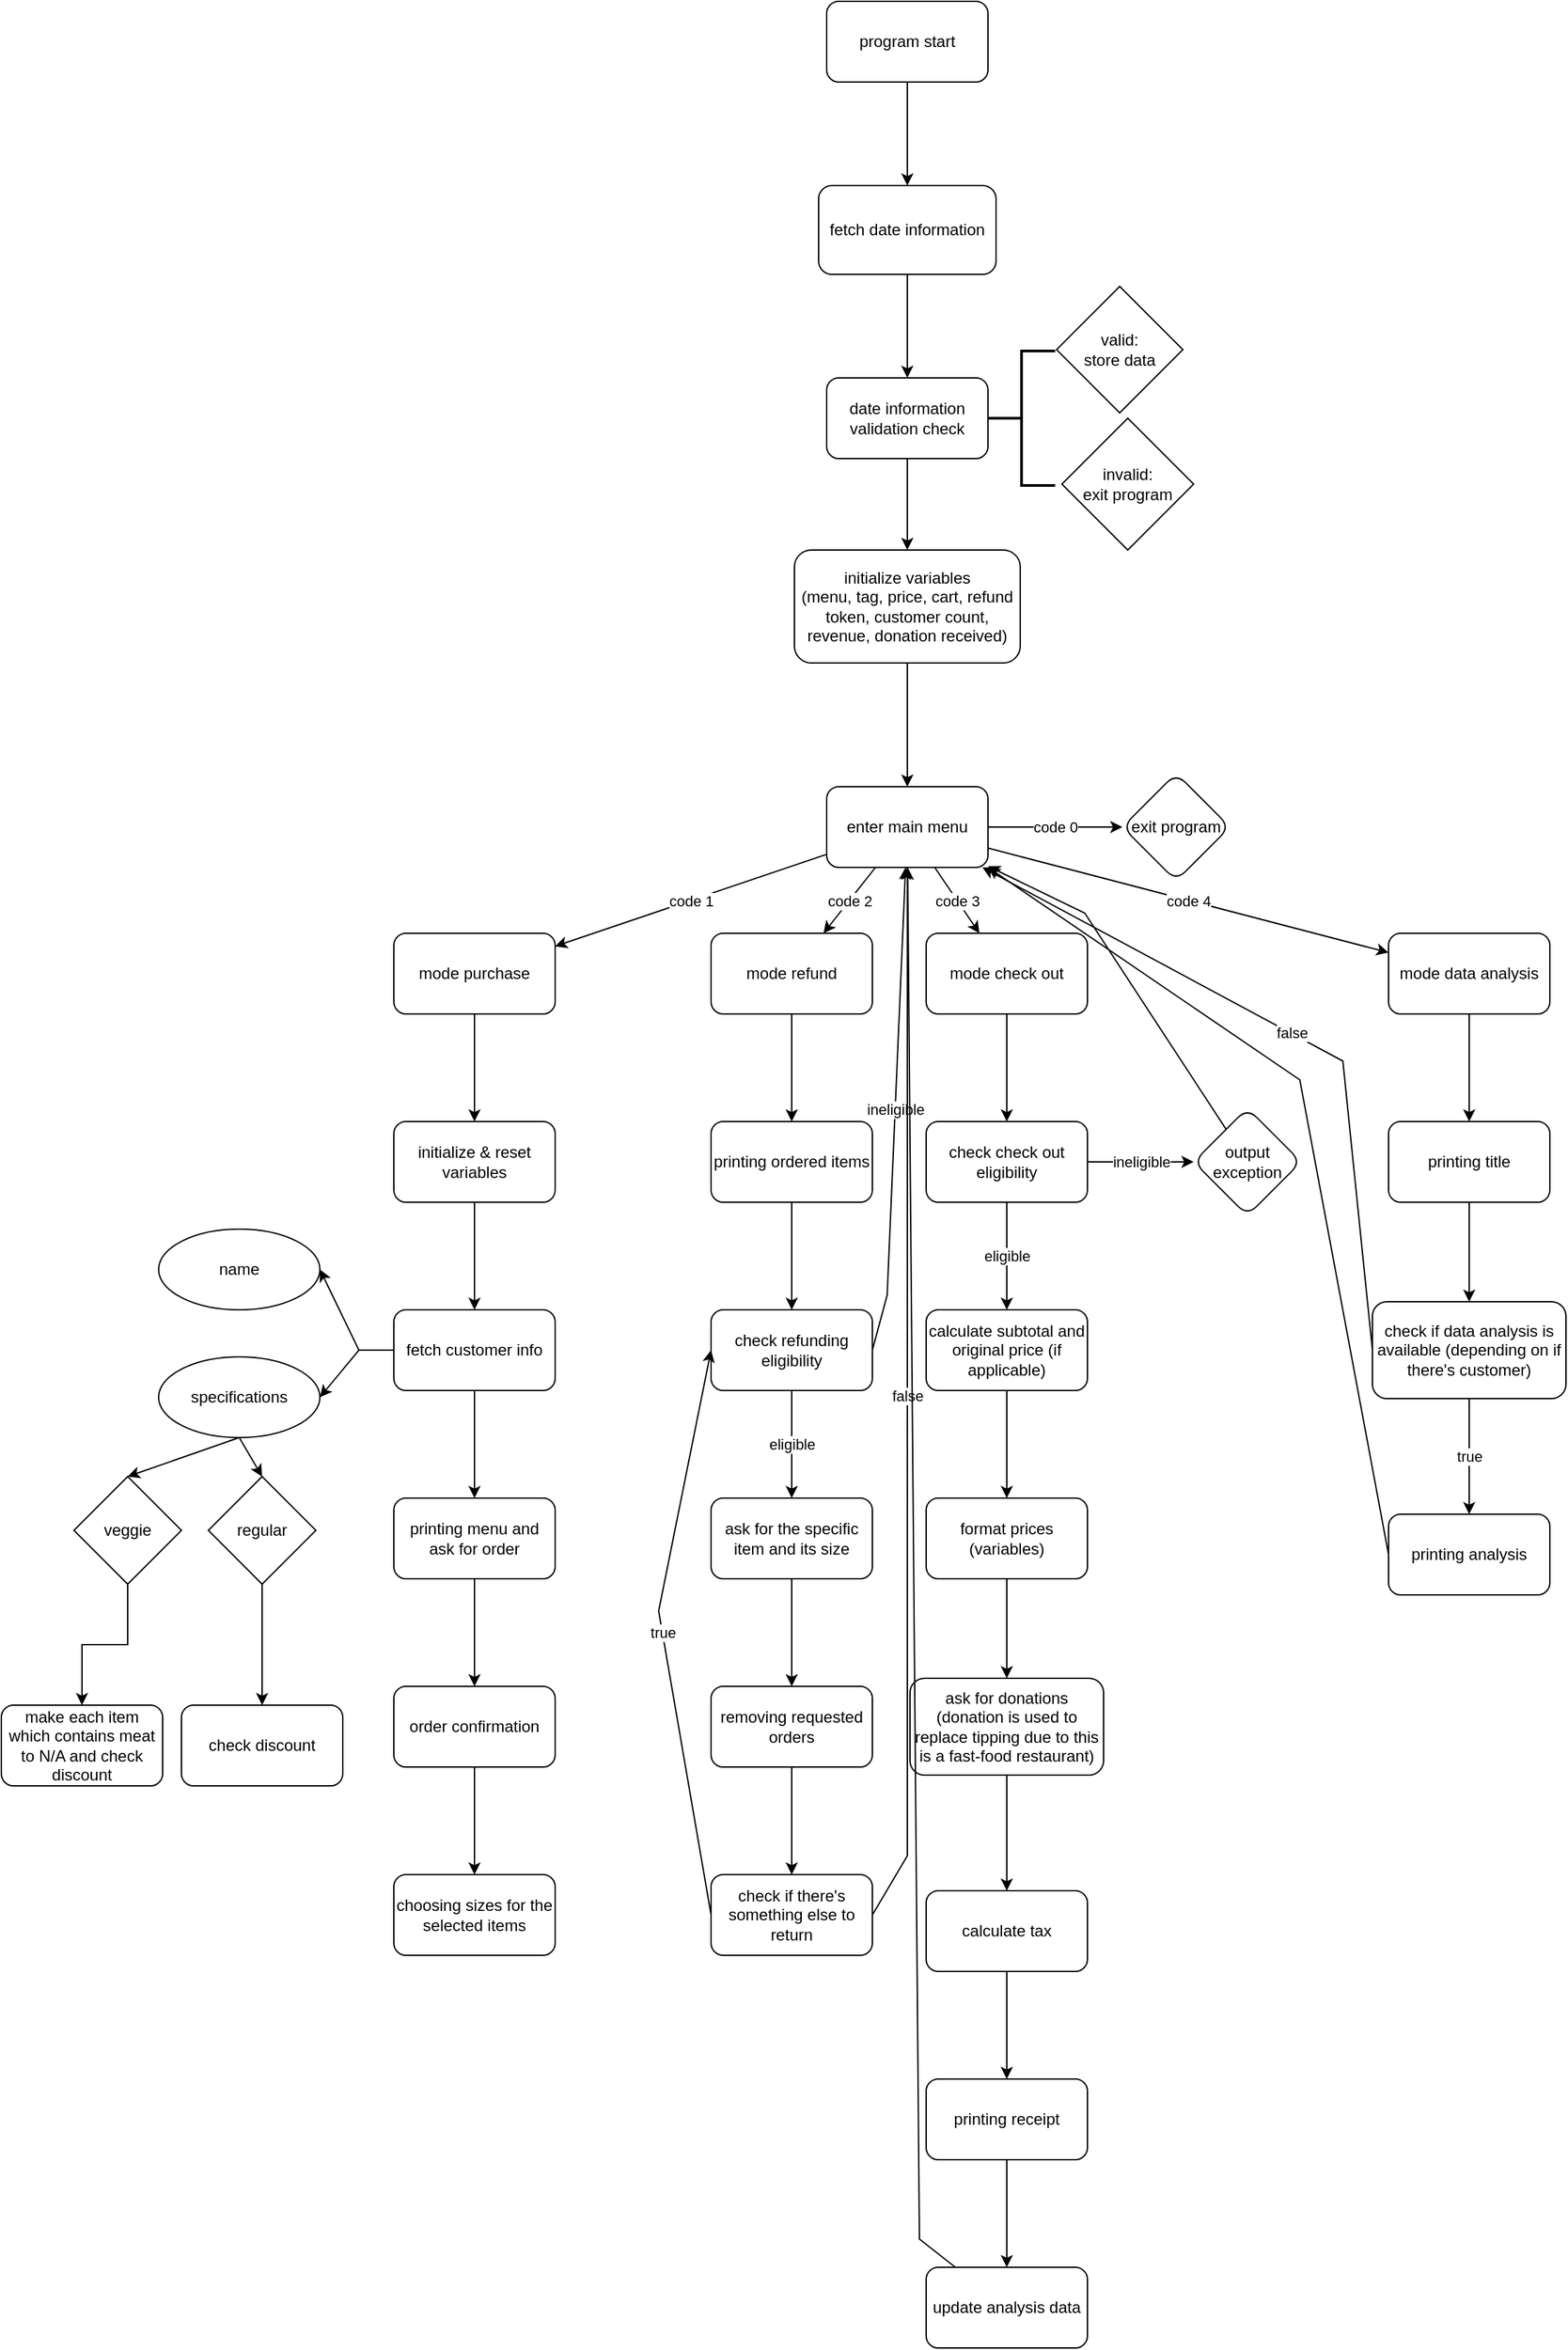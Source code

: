 <mxfile version="20.5.3" type="device"><diagram id="C5RBs43oDa-KdzZeNtuy" name="Page-1"><mxGraphModel dx="1822" dy="889" grid="0" gridSize="10" guides="1" tooltips="1" connect="1" arrows="1" fold="1" page="0" pageScale="1" pageWidth="827" pageHeight="1169" math="0" shadow="0"><root><mxCell id="WIyWlLk6GJQsqaUBKTNV-0"/><mxCell id="WIyWlLk6GJQsqaUBKTNV-1" parent="WIyWlLk6GJQsqaUBKTNV-0"/><mxCell id="hv6rBC5OuXV5ReJbUyl8-8" value="" style="edgeStyle=orthogonalEdgeStyle;rounded=0;orthogonalLoop=1;jettySize=auto;html=1;" parent="WIyWlLk6GJQsqaUBKTNV-1" source="hv6rBC5OuXV5ReJbUyl8-6" target="hv6rBC5OuXV5ReJbUyl8-7" edge="1"><mxGeometry relative="1" as="geometry"/></mxCell><mxCell id="hv6rBC5OuXV5ReJbUyl8-6" value="program start" style="rounded=1;whiteSpace=wrap;html=1;" parent="WIyWlLk6GJQsqaUBKTNV-1" vertex="1"><mxGeometry x="220" y="260" width="120" height="60" as="geometry"/></mxCell><mxCell id="hv6rBC5OuXV5ReJbUyl8-12" value="" style="edgeStyle=orthogonalEdgeStyle;rounded=0;orthogonalLoop=1;jettySize=auto;html=1;" parent="WIyWlLk6GJQsqaUBKTNV-1" source="hv6rBC5OuXV5ReJbUyl8-7" target="hv6rBC5OuXV5ReJbUyl8-11" edge="1"><mxGeometry relative="1" as="geometry"/></mxCell><mxCell id="hv6rBC5OuXV5ReJbUyl8-7" value="fetch date information" style="whiteSpace=wrap;html=1;rounded=1;" parent="WIyWlLk6GJQsqaUBKTNV-1" vertex="1"><mxGeometry x="214" y="397" width="132" height="66" as="geometry"/></mxCell><mxCell id="hv6rBC5OuXV5ReJbUyl8-34" value="" style="edgeStyle=orthogonalEdgeStyle;rounded=0;orthogonalLoop=1;jettySize=auto;html=1;" parent="WIyWlLk6GJQsqaUBKTNV-1" source="hv6rBC5OuXV5ReJbUyl8-11" target="hv6rBC5OuXV5ReJbUyl8-33" edge="1"><mxGeometry relative="1" as="geometry"/></mxCell><mxCell id="hv6rBC5OuXV5ReJbUyl8-11" value="date information validation check" style="whiteSpace=wrap;html=1;rounded=1;" parent="WIyWlLk6GJQsqaUBKTNV-1" vertex="1"><mxGeometry x="220" y="540" width="120" height="60" as="geometry"/></mxCell><mxCell id="hv6rBC5OuXV5ReJbUyl8-28" value="" style="strokeWidth=2;html=1;shape=mxgraph.flowchart.annotation_2;align=left;labelPosition=right;pointerEvents=1;" parent="WIyWlLk6GJQsqaUBKTNV-1" vertex="1"><mxGeometry x="340" y="520" width="50" height="100" as="geometry"/></mxCell><mxCell id="hv6rBC5OuXV5ReJbUyl8-31" value="valid:&lt;br&gt;store data" style="rhombus;whiteSpace=wrap;html=1;" parent="WIyWlLk6GJQsqaUBKTNV-1" vertex="1"><mxGeometry x="391" y="472" width="94" height="94" as="geometry"/></mxCell><mxCell id="hv6rBC5OuXV5ReJbUyl8-32" value="invalid:&lt;br&gt;exit program" style="rhombus;whiteSpace=wrap;html=1;" parent="WIyWlLk6GJQsqaUBKTNV-1" vertex="1"><mxGeometry x="395" y="570" width="98" height="98" as="geometry"/></mxCell><mxCell id="hv6rBC5OuXV5ReJbUyl8-36" value="" style="edgeStyle=orthogonalEdgeStyle;rounded=0;orthogonalLoop=1;jettySize=auto;html=1;" parent="WIyWlLk6GJQsqaUBKTNV-1" source="hv6rBC5OuXV5ReJbUyl8-33" target="hv6rBC5OuXV5ReJbUyl8-35" edge="1"><mxGeometry relative="1" as="geometry"/></mxCell><mxCell id="hv6rBC5OuXV5ReJbUyl8-33" value="initialize variables&lt;br&gt;(menu, tag, price, cart, refund token, customer count, revenue, donation received)" style="whiteSpace=wrap;html=1;rounded=1;" parent="WIyWlLk6GJQsqaUBKTNV-1" vertex="1"><mxGeometry x="196" y="668" width="168" height="84" as="geometry"/></mxCell><mxCell id="hv6rBC5OuXV5ReJbUyl8-35" value="enter main menu" style="whiteSpace=wrap;html=1;rounded=1;" parent="WIyWlLk6GJQsqaUBKTNV-1" vertex="1"><mxGeometry x="220" y="844" width="120" height="60" as="geometry"/></mxCell><mxCell id="hv6rBC5OuXV5ReJbUyl8-64" value="exit program" style="rhombus;whiteSpace=wrap;html=1;rounded=1;" parent="WIyWlLk6GJQsqaUBKTNV-1" vertex="1"><mxGeometry x="440" y="834" width="80" height="80" as="geometry"/></mxCell><mxCell id="hv6rBC5OuXV5ReJbUyl8-67" value="" style="endArrow=classic;html=1;rounded=0;exitX=1;exitY=0.5;exitDx=0;exitDy=0;" parent="WIyWlLk6GJQsqaUBKTNV-1" source="hv6rBC5OuXV5ReJbUyl8-35" target="hv6rBC5OuXV5ReJbUyl8-64" edge="1"><mxGeometry relative="1" as="geometry"><mxPoint x="349" y="800" as="sourcePoint"/><mxPoint x="449" y="800" as="targetPoint"/></mxGeometry></mxCell><mxCell id="hv6rBC5OuXV5ReJbUyl8-68" value="code 0" style="edgeLabel;resizable=0;html=1;align=center;verticalAlign=middle;" parent="hv6rBC5OuXV5ReJbUyl8-67" connectable="0" vertex="1"><mxGeometry relative="1" as="geometry"/></mxCell><mxCell id="hv6rBC5OuXV5ReJbUyl8-69" value="" style="endArrow=classic;html=1;rounded=0;" parent="WIyWlLk6GJQsqaUBKTNV-1" source="hv6rBC5OuXV5ReJbUyl8-35" target="hv6rBC5OuXV5ReJbUyl8-72" edge="1"><mxGeometry relative="1" as="geometry"><mxPoint x="49" y="1000" as="sourcePoint"/><mxPoint x="147" y="962" as="targetPoint"/></mxGeometry></mxCell><mxCell id="hv6rBC5OuXV5ReJbUyl8-70" value="code 1" style="edgeLabel;resizable=0;html=1;align=center;verticalAlign=middle;" parent="hv6rBC5OuXV5ReJbUyl8-69" connectable="0" vertex="1"><mxGeometry relative="1" as="geometry"/></mxCell><mxCell id="hv6rBC5OuXV5ReJbUyl8-102" value="" style="group" parent="WIyWlLk6GJQsqaUBKTNV-1" vertex="1" connectable="0"><mxGeometry x="-394" y="953" width="412" height="760" as="geometry"/></mxCell><mxCell id="hv6rBC5OuXV5ReJbUyl8-72" value="mode purchase" style="rounded=1;whiteSpace=wrap;html=1;" parent="hv6rBC5OuXV5ReJbUyl8-102" vertex="1"><mxGeometry x="292" width="120" height="60" as="geometry"/></mxCell><mxCell id="hv6rBC5OuXV5ReJbUyl8-73" value="initialize &amp;amp; reset variables" style="whiteSpace=wrap;html=1;rounded=1;" parent="hv6rBC5OuXV5ReJbUyl8-102" vertex="1"><mxGeometry x="292" y="140" width="120" height="60" as="geometry"/></mxCell><mxCell id="hv6rBC5OuXV5ReJbUyl8-74" value="" style="edgeStyle=orthogonalEdgeStyle;rounded=0;orthogonalLoop=1;jettySize=auto;html=1;" parent="hv6rBC5OuXV5ReJbUyl8-102" source="hv6rBC5OuXV5ReJbUyl8-72" target="hv6rBC5OuXV5ReJbUyl8-73" edge="1"><mxGeometry relative="1" as="geometry"/></mxCell><mxCell id="hv6rBC5OuXV5ReJbUyl8-75" value="fetch customer info" style="whiteSpace=wrap;html=1;rounded=1;" parent="hv6rBC5OuXV5ReJbUyl8-102" vertex="1"><mxGeometry x="292" y="280" width="120" height="60" as="geometry"/></mxCell><mxCell id="hv6rBC5OuXV5ReJbUyl8-76" value="" style="edgeStyle=orthogonalEdgeStyle;rounded=0;orthogonalLoop=1;jettySize=auto;html=1;" parent="hv6rBC5OuXV5ReJbUyl8-102" source="hv6rBC5OuXV5ReJbUyl8-73" target="hv6rBC5OuXV5ReJbUyl8-75" edge="1"><mxGeometry relative="1" as="geometry"/></mxCell><mxCell id="hv6rBC5OuXV5ReJbUyl8-79" value="name" style="ellipse;whiteSpace=wrap;html=1;rounded=1;" parent="hv6rBC5OuXV5ReJbUyl8-102" vertex="1"><mxGeometry x="117" y="220" width="120" height="60" as="geometry"/></mxCell><mxCell id="hv6rBC5OuXV5ReJbUyl8-82" value="specifications" style="ellipse;whiteSpace=wrap;html=1;" parent="hv6rBC5OuXV5ReJbUyl8-102" vertex="1"><mxGeometry x="117" y="315" width="120" height="60" as="geometry"/></mxCell><mxCell id="hv6rBC5OuXV5ReJbUyl8-83" value="" style="endArrow=classic;html=1;rounded=0;exitX=0;exitY=0.5;exitDx=0;exitDy=0;entryX=1;entryY=0.5;entryDx=0;entryDy=0;" parent="hv6rBC5OuXV5ReJbUyl8-102" source="hv6rBC5OuXV5ReJbUyl8-75" target="hv6rBC5OuXV5ReJbUyl8-82" edge="1"><mxGeometry width="50" height="50" relative="1" as="geometry"><mxPoint x="171" y="465" as="sourcePoint"/><mxPoint x="221" y="415" as="targetPoint"/><Array as="points"><mxPoint x="266" y="310"/></Array></mxGeometry></mxCell><mxCell id="hv6rBC5OuXV5ReJbUyl8-84" value="" style="endArrow=classic;html=1;rounded=0;exitX=0;exitY=0.5;exitDx=0;exitDy=0;entryX=1;entryY=0.5;entryDx=0;entryDy=0;" parent="hv6rBC5OuXV5ReJbUyl8-102" source="hv6rBC5OuXV5ReJbUyl8-75" target="hv6rBC5OuXV5ReJbUyl8-79" edge="1"><mxGeometry width="50" height="50" relative="1" as="geometry"><mxPoint x="171" y="465" as="sourcePoint"/><mxPoint x="221" y="415" as="targetPoint"/><Array as="points"><mxPoint x="266" y="310"/></Array></mxGeometry></mxCell><mxCell id="hv6rBC5OuXV5ReJbUyl8-86" value="veggie" style="rhombus;whiteSpace=wrap;html=1;" parent="hv6rBC5OuXV5ReJbUyl8-102" vertex="1"><mxGeometry x="54" y="404" width="80" height="80" as="geometry"/></mxCell><mxCell id="hv6rBC5OuXV5ReJbUyl8-87" value="" style="endArrow=classic;html=1;rounded=0;entryX=0.5;entryY=0;entryDx=0;entryDy=0;exitX=0.5;exitY=1;exitDx=0;exitDy=0;" parent="hv6rBC5OuXV5ReJbUyl8-102" source="hv6rBC5OuXV5ReJbUyl8-82" target="hv6rBC5OuXV5ReJbUyl8-86" edge="1"><mxGeometry width="50" height="50" relative="1" as="geometry"><mxPoint x="191" y="442" as="sourcePoint"/><mxPoint x="221" y="315" as="targetPoint"/></mxGeometry></mxCell><mxCell id="hv6rBC5OuXV5ReJbUyl8-90" value="make each item which contains meat to N/A and check discount" style="rounded=1;whiteSpace=wrap;html=1;" parent="hv6rBC5OuXV5ReJbUyl8-102" vertex="1"><mxGeometry y="574" width="120" height="60" as="geometry"/></mxCell><mxCell id="hv6rBC5OuXV5ReJbUyl8-91" value="" style="edgeStyle=orthogonalEdgeStyle;rounded=0;orthogonalLoop=1;jettySize=auto;html=1;" parent="hv6rBC5OuXV5ReJbUyl8-102" source="hv6rBC5OuXV5ReJbUyl8-86" target="hv6rBC5OuXV5ReJbUyl8-90" edge="1"><mxGeometry relative="1" as="geometry"/></mxCell><mxCell id="hv6rBC5OuXV5ReJbUyl8-92" value="regular" style="rhombus;whiteSpace=wrap;html=1;" parent="hv6rBC5OuXV5ReJbUyl8-102" vertex="1"><mxGeometry x="154" y="404" width="80" height="80" as="geometry"/></mxCell><mxCell id="hv6rBC5OuXV5ReJbUyl8-93" value="" style="endArrow=classic;html=1;rounded=0;exitX=0.5;exitY=1;exitDx=0;exitDy=0;entryX=0.5;entryY=0;entryDx=0;entryDy=0;" parent="hv6rBC5OuXV5ReJbUyl8-102" source="hv6rBC5OuXV5ReJbUyl8-82" target="hv6rBC5OuXV5ReJbUyl8-92" edge="1"><mxGeometry width="50" height="50" relative="1" as="geometry"><mxPoint x="171" y="443" as="sourcePoint"/><mxPoint x="221" y="393" as="targetPoint"/></mxGeometry></mxCell><mxCell id="hv6rBC5OuXV5ReJbUyl8-94" value="check discount" style="rounded=1;whiteSpace=wrap;html=1;" parent="hv6rBC5OuXV5ReJbUyl8-102" vertex="1"><mxGeometry x="134" y="574" width="120" height="60" as="geometry"/></mxCell><mxCell id="hv6rBC5OuXV5ReJbUyl8-95" value="" style="edgeStyle=orthogonalEdgeStyle;rounded=0;orthogonalLoop=1;jettySize=auto;html=1;" parent="hv6rBC5OuXV5ReJbUyl8-102" source="hv6rBC5OuXV5ReJbUyl8-92" target="hv6rBC5OuXV5ReJbUyl8-94" edge="1"><mxGeometry relative="1" as="geometry"/></mxCell><mxCell id="hv6rBC5OuXV5ReJbUyl8-96" value="printing menu and ask for order" style="whiteSpace=wrap;html=1;rounded=1;" parent="hv6rBC5OuXV5ReJbUyl8-102" vertex="1"><mxGeometry x="292" y="420" width="120" height="60" as="geometry"/></mxCell><mxCell id="hv6rBC5OuXV5ReJbUyl8-97" value="" style="edgeStyle=orthogonalEdgeStyle;rounded=0;orthogonalLoop=1;jettySize=auto;html=1;" parent="hv6rBC5OuXV5ReJbUyl8-102" source="hv6rBC5OuXV5ReJbUyl8-75" target="hv6rBC5OuXV5ReJbUyl8-96" edge="1"><mxGeometry relative="1" as="geometry"/></mxCell><mxCell id="hv6rBC5OuXV5ReJbUyl8-98" value="order confirmation" style="whiteSpace=wrap;html=1;rounded=1;" parent="hv6rBC5OuXV5ReJbUyl8-102" vertex="1"><mxGeometry x="292" y="560" width="120" height="60" as="geometry"/></mxCell><mxCell id="hv6rBC5OuXV5ReJbUyl8-99" value="" style="edgeStyle=orthogonalEdgeStyle;rounded=0;orthogonalLoop=1;jettySize=auto;html=1;" parent="hv6rBC5OuXV5ReJbUyl8-102" source="hv6rBC5OuXV5ReJbUyl8-96" target="hv6rBC5OuXV5ReJbUyl8-98" edge="1"><mxGeometry relative="1" as="geometry"/></mxCell><mxCell id="hv6rBC5OuXV5ReJbUyl8-100" value="choosing sizes for the selected items" style="whiteSpace=wrap;html=1;rounded=1;" parent="hv6rBC5OuXV5ReJbUyl8-102" vertex="1"><mxGeometry x="292" y="700" width="120" height="60" as="geometry"/></mxCell><mxCell id="hv6rBC5OuXV5ReJbUyl8-101" value="" style="edgeStyle=orthogonalEdgeStyle;rounded=0;orthogonalLoop=1;jettySize=auto;html=1;" parent="hv6rBC5OuXV5ReJbUyl8-102" source="hv6rBC5OuXV5ReJbUyl8-98" target="hv6rBC5OuXV5ReJbUyl8-100" edge="1"><mxGeometry relative="1" as="geometry"/></mxCell><mxCell id="hv6rBC5OuXV5ReJbUyl8-104" value="" style="endArrow=classic;html=1;rounded=0;" parent="WIyWlLk6GJQsqaUBKTNV-1" source="hv6rBC5OuXV5ReJbUyl8-35" target="hv6rBC5OuXV5ReJbUyl8-103" edge="1"><mxGeometry relative="1" as="geometry"><mxPoint x="132" y="1037" as="sourcePoint"/><mxPoint x="232" y="1037" as="targetPoint"/></mxGeometry></mxCell><mxCell id="hv6rBC5OuXV5ReJbUyl8-105" value="code 2" style="edgeLabel;resizable=0;html=1;align=center;verticalAlign=middle;" parent="hv6rBC5OuXV5ReJbUyl8-104" connectable="0" vertex="1"><mxGeometry relative="1" as="geometry"/></mxCell><mxCell id="hv6rBC5OuXV5ReJbUyl8-112" value="" style="endArrow=classic;html=1;rounded=0;exitX=1;exitY=0.5;exitDx=0;exitDy=0;" parent="WIyWlLk6GJQsqaUBKTNV-1" source="hv6rBC5OuXV5ReJbUyl8-108" target="hv6rBC5OuXV5ReJbUyl8-35" edge="1"><mxGeometry relative="1" as="geometry"><mxPoint x="232" y="1130" as="sourcePoint"/><mxPoint x="332" y="1130" as="targetPoint"/><Array as="points"><mxPoint x="265" y="1222"/></Array></mxGeometry></mxCell><mxCell id="hv6rBC5OuXV5ReJbUyl8-113" value="ineligible" style="edgeLabel;resizable=0;html=1;align=center;verticalAlign=middle;" parent="hv6rBC5OuXV5ReJbUyl8-112" connectable="0" vertex="1"><mxGeometry relative="1" as="geometry"/></mxCell><mxCell id="hv6rBC5OuXV5ReJbUyl8-124" value="" style="endArrow=classic;html=1;rounded=0;exitX=1;exitY=0.5;exitDx=0;exitDy=0;entryX=0.5;entryY=1;entryDx=0;entryDy=0;" parent="WIyWlLk6GJQsqaUBKTNV-1" source="hv6rBC5OuXV5ReJbUyl8-120" target="hv6rBC5OuXV5ReJbUyl8-35" edge="1"><mxGeometry relative="1" as="geometry"><mxPoint x="232" y="1601" as="sourcePoint"/><mxPoint x="332" y="1601" as="targetPoint"/><Array as="points"><mxPoint x="280" y="1639"/></Array></mxGeometry></mxCell><mxCell id="hv6rBC5OuXV5ReJbUyl8-125" value="false" style="edgeLabel;resizable=0;html=1;align=center;verticalAlign=middle;" parent="hv6rBC5OuXV5ReJbUyl8-124" connectable="0" vertex="1"><mxGeometry relative="1" as="geometry"/></mxCell><mxCell id="hv6rBC5OuXV5ReJbUyl8-127" value="" style="group" parent="WIyWlLk6GJQsqaUBKTNV-1" vertex="1" connectable="0"><mxGeometry x="95" y="953" width="159" height="760" as="geometry"/></mxCell><mxCell id="hv6rBC5OuXV5ReJbUyl8-103" value="mode refund" style="rounded=1;whiteSpace=wrap;html=1;" parent="hv6rBC5OuXV5ReJbUyl8-127" vertex="1"><mxGeometry x="39" width="120" height="60" as="geometry"/></mxCell><mxCell id="hv6rBC5OuXV5ReJbUyl8-106" value="printing ordered items" style="rounded=1;whiteSpace=wrap;html=1;" parent="hv6rBC5OuXV5ReJbUyl8-127" vertex="1"><mxGeometry x="39" y="140" width="120" height="60" as="geometry"/></mxCell><mxCell id="hv6rBC5OuXV5ReJbUyl8-107" value="" style="edgeStyle=orthogonalEdgeStyle;rounded=0;orthogonalLoop=1;jettySize=auto;html=1;" parent="hv6rBC5OuXV5ReJbUyl8-127" source="hv6rBC5OuXV5ReJbUyl8-103" target="hv6rBC5OuXV5ReJbUyl8-106" edge="1"><mxGeometry relative="1" as="geometry"/></mxCell><mxCell id="hv6rBC5OuXV5ReJbUyl8-108" value="check refunding eligibility" style="rounded=1;whiteSpace=wrap;html=1;" parent="hv6rBC5OuXV5ReJbUyl8-127" vertex="1"><mxGeometry x="39" y="280" width="120" height="60" as="geometry"/></mxCell><mxCell id="hv6rBC5OuXV5ReJbUyl8-109" value="" style="edgeStyle=orthogonalEdgeStyle;rounded=0;orthogonalLoop=1;jettySize=auto;html=1;" parent="hv6rBC5OuXV5ReJbUyl8-127" source="hv6rBC5OuXV5ReJbUyl8-106" target="hv6rBC5OuXV5ReJbUyl8-108" edge="1"><mxGeometry relative="1" as="geometry"/></mxCell><mxCell id="hv6rBC5OuXV5ReJbUyl8-114" value="ask for the specific item and its size" style="whiteSpace=wrap;html=1;rounded=1;" parent="hv6rBC5OuXV5ReJbUyl8-127" vertex="1"><mxGeometry x="39" y="420" width="120" height="60" as="geometry"/></mxCell><mxCell id="hv6rBC5OuXV5ReJbUyl8-116" value="" style="endArrow=classic;html=1;rounded=0;exitX=0.5;exitY=1;exitDx=0;exitDy=0;entryX=0.5;entryY=0;entryDx=0;entryDy=0;" parent="hv6rBC5OuXV5ReJbUyl8-127" source="hv6rBC5OuXV5ReJbUyl8-108" target="hv6rBC5OuXV5ReJbUyl8-114" edge="1"><mxGeometry relative="1" as="geometry"><mxPoint x="137" y="477" as="sourcePoint"/><mxPoint x="237" y="477" as="targetPoint"/></mxGeometry></mxCell><mxCell id="hv6rBC5OuXV5ReJbUyl8-117" value="eligible" style="edgeLabel;resizable=0;html=1;align=center;verticalAlign=middle;" parent="hv6rBC5OuXV5ReJbUyl8-116" connectable="0" vertex="1"><mxGeometry relative="1" as="geometry"/></mxCell><mxCell id="hv6rBC5OuXV5ReJbUyl8-118" value="removing requested orders" style="whiteSpace=wrap;html=1;rounded=1;" parent="hv6rBC5OuXV5ReJbUyl8-127" vertex="1"><mxGeometry x="39" y="560" width="120" height="60" as="geometry"/></mxCell><mxCell id="hv6rBC5OuXV5ReJbUyl8-119" value="" style="edgeStyle=orthogonalEdgeStyle;rounded=0;orthogonalLoop=1;jettySize=auto;html=1;" parent="hv6rBC5OuXV5ReJbUyl8-127" source="hv6rBC5OuXV5ReJbUyl8-114" target="hv6rBC5OuXV5ReJbUyl8-118" edge="1"><mxGeometry relative="1" as="geometry"/></mxCell><mxCell id="hv6rBC5OuXV5ReJbUyl8-120" value="check if there's something else to return" style="whiteSpace=wrap;html=1;rounded=1;" parent="hv6rBC5OuXV5ReJbUyl8-127" vertex="1"><mxGeometry x="39" y="700" width="120" height="60" as="geometry"/></mxCell><mxCell id="hv6rBC5OuXV5ReJbUyl8-121" value="" style="edgeStyle=orthogonalEdgeStyle;rounded=0;orthogonalLoop=1;jettySize=auto;html=1;" parent="hv6rBC5OuXV5ReJbUyl8-127" source="hv6rBC5OuXV5ReJbUyl8-118" target="hv6rBC5OuXV5ReJbUyl8-120" edge="1"><mxGeometry relative="1" as="geometry"/></mxCell><mxCell id="hv6rBC5OuXV5ReJbUyl8-122" value="" style="endArrow=classic;html=1;rounded=0;exitX=0;exitY=0.5;exitDx=0;exitDy=0;entryX=0;entryY=0.5;entryDx=0;entryDy=0;" parent="hv6rBC5OuXV5ReJbUyl8-127" source="hv6rBC5OuXV5ReJbUyl8-120" target="hv6rBC5OuXV5ReJbUyl8-108" edge="1"><mxGeometry relative="1" as="geometry"><mxPoint x="-63" y="448" as="sourcePoint"/><mxPoint x="-4" y="469" as="targetPoint"/><Array as="points"><mxPoint y="504"/></Array></mxGeometry></mxCell><mxCell id="hv6rBC5OuXV5ReJbUyl8-123" value="true" style="edgeLabel;resizable=0;html=1;align=center;verticalAlign=middle;" parent="hv6rBC5OuXV5ReJbUyl8-122" connectable="0" vertex="1"><mxGeometry relative="1" as="geometry"/></mxCell><mxCell id="hv6rBC5OuXV5ReJbUyl8-133" value="" style="edgeStyle=orthogonalEdgeStyle;rounded=0;orthogonalLoop=1;jettySize=auto;html=1;" parent="WIyWlLk6GJQsqaUBKTNV-1" source="hv6rBC5OuXV5ReJbUyl8-128" target="hv6rBC5OuXV5ReJbUyl8-132" edge="1"><mxGeometry relative="1" as="geometry"/></mxCell><mxCell id="hv6rBC5OuXV5ReJbUyl8-128" value="mode check out" style="rounded=1;whiteSpace=wrap;html=1;" parent="WIyWlLk6GJQsqaUBKTNV-1" vertex="1"><mxGeometry x="294" y="953" width="120" height="60" as="geometry"/></mxCell><mxCell id="hv6rBC5OuXV5ReJbUyl8-130" value="" style="endArrow=classic;html=1;rounded=0;" parent="WIyWlLk6GJQsqaUBKTNV-1" source="hv6rBC5OuXV5ReJbUyl8-35" target="hv6rBC5OuXV5ReJbUyl8-128" edge="1"><mxGeometry relative="1" as="geometry"><mxPoint x="326" y="924" as="sourcePoint"/><mxPoint x="426" y="924" as="targetPoint"/></mxGeometry></mxCell><mxCell id="hv6rBC5OuXV5ReJbUyl8-131" value="code 3" style="edgeLabel;resizable=0;html=1;align=center;verticalAlign=middle;" parent="hv6rBC5OuXV5ReJbUyl8-130" connectable="0" vertex="1"><mxGeometry relative="1" as="geometry"/></mxCell><mxCell id="hv6rBC5OuXV5ReJbUyl8-132" value="check check out eligibility" style="whiteSpace=wrap;html=1;rounded=1;" parent="WIyWlLk6GJQsqaUBKTNV-1" vertex="1"><mxGeometry x="294" y="1093" width="120" height="60" as="geometry"/></mxCell><mxCell id="Q_4evqxezLTZrRRh4MwU-1" value="" style="edgeStyle=orthogonalEdgeStyle;rounded=0;orthogonalLoop=1;jettySize=auto;html=1;" parent="WIyWlLk6GJQsqaUBKTNV-1" source="hv6rBC5OuXV5ReJbUyl8-139" target="Q_4evqxezLTZrRRh4MwU-0" edge="1"><mxGeometry relative="1" as="geometry"/></mxCell><mxCell id="hv6rBC5OuXV5ReJbUyl8-139" value="calculate subtotal and original price (if applicable)" style="rounded=1;whiteSpace=wrap;html=1;" parent="WIyWlLk6GJQsqaUBKTNV-1" vertex="1"><mxGeometry x="294" y="1233" width="120" height="60" as="geometry"/></mxCell><mxCell id="hv6rBC5OuXV5ReJbUyl8-141" value="" style="endArrow=classic;html=1;rounded=0;exitX=0.5;exitY=1;exitDx=0;exitDy=0;entryX=0.5;entryY=0;entryDx=0;entryDy=0;" parent="WIyWlLk6GJQsqaUBKTNV-1" source="hv6rBC5OuXV5ReJbUyl8-132" target="hv6rBC5OuXV5ReJbUyl8-139" edge="1"><mxGeometry relative="1" as="geometry"><mxPoint x="382" y="1167" as="sourcePoint"/><mxPoint x="378" y="1213" as="targetPoint"/></mxGeometry></mxCell><mxCell id="hv6rBC5OuXV5ReJbUyl8-142" value="eligible" style="edgeLabel;resizable=0;html=1;align=center;verticalAlign=middle;" parent="hv6rBC5OuXV5ReJbUyl8-141" connectable="0" vertex="1"><mxGeometry relative="1" as="geometry"/></mxCell><mxCell id="Q_4evqxezLTZrRRh4MwU-3" value="" style="edgeStyle=orthogonalEdgeStyle;rounded=0;orthogonalLoop=1;jettySize=auto;html=1;" parent="WIyWlLk6GJQsqaUBKTNV-1" source="Q_4evqxezLTZrRRh4MwU-0" target="Q_4evqxezLTZrRRh4MwU-2" edge="1"><mxGeometry relative="1" as="geometry"/></mxCell><mxCell id="Q_4evqxezLTZrRRh4MwU-0" value="format prices (variables)" style="rounded=1;whiteSpace=wrap;html=1;" parent="WIyWlLk6GJQsqaUBKTNV-1" vertex="1"><mxGeometry x="294" y="1373" width="120" height="60" as="geometry"/></mxCell><mxCell id="Q_4evqxezLTZrRRh4MwU-5" value="" style="edgeStyle=orthogonalEdgeStyle;rounded=0;orthogonalLoop=1;jettySize=auto;html=1;" parent="WIyWlLk6GJQsqaUBKTNV-1" source="Q_4evqxezLTZrRRh4MwU-2" target="Q_4evqxezLTZrRRh4MwU-4" edge="1"><mxGeometry relative="1" as="geometry"/></mxCell><mxCell id="Q_4evqxezLTZrRRh4MwU-2" value="ask for donations&lt;br&gt;(donation is used to replace tipping due to this is a fast-food restaurant)" style="whiteSpace=wrap;html=1;rounded=1;" parent="WIyWlLk6GJQsqaUBKTNV-1" vertex="1"><mxGeometry x="282" y="1507" width="144" height="72" as="geometry"/></mxCell><mxCell id="Q_4evqxezLTZrRRh4MwU-7" value="" style="edgeStyle=orthogonalEdgeStyle;rounded=0;orthogonalLoop=1;jettySize=auto;html=1;" parent="WIyWlLk6GJQsqaUBKTNV-1" source="Q_4evqxezLTZrRRh4MwU-4" target="Q_4evqxezLTZrRRh4MwU-6" edge="1"><mxGeometry relative="1" as="geometry"/></mxCell><mxCell id="Q_4evqxezLTZrRRh4MwU-4" value="calculate tax" style="rounded=1;whiteSpace=wrap;html=1;" parent="WIyWlLk6GJQsqaUBKTNV-1" vertex="1"><mxGeometry x="294" y="1665" width="120" height="60" as="geometry"/></mxCell><mxCell id="Q_4evqxezLTZrRRh4MwU-9" value="" style="edgeStyle=orthogonalEdgeStyle;rounded=0;orthogonalLoop=1;jettySize=auto;html=1;" parent="WIyWlLk6GJQsqaUBKTNV-1" source="Q_4evqxezLTZrRRh4MwU-6" target="Q_4evqxezLTZrRRh4MwU-8" edge="1"><mxGeometry relative="1" as="geometry"/></mxCell><mxCell id="Q_4evqxezLTZrRRh4MwU-6" value="printing receipt" style="rounded=1;whiteSpace=wrap;html=1;" parent="WIyWlLk6GJQsqaUBKTNV-1" vertex="1"><mxGeometry x="294" y="1805" width="120" height="60" as="geometry"/></mxCell><mxCell id="Q_4evqxezLTZrRRh4MwU-8" value="update analysis data" style="rounded=1;whiteSpace=wrap;html=1;" parent="WIyWlLk6GJQsqaUBKTNV-1" vertex="1"><mxGeometry x="294" y="1945" width="120" height="60" as="geometry"/></mxCell><mxCell id="Q_4evqxezLTZrRRh4MwU-11" value="output exception" style="rhombus;whiteSpace=wrap;html=1;rounded=1;" parent="WIyWlLk6GJQsqaUBKTNV-1" vertex="1"><mxGeometry x="493" y="1083" width="80" height="80" as="geometry"/></mxCell><mxCell id="Q_4evqxezLTZrRRh4MwU-13" value="" style="endArrow=classic;html=1;rounded=0;exitX=1;exitY=0.5;exitDx=0;exitDy=0;entryX=0;entryY=0.5;entryDx=0;entryDy=0;" parent="WIyWlLk6GJQsqaUBKTNV-1" source="hv6rBC5OuXV5ReJbUyl8-132" target="Q_4evqxezLTZrRRh4MwU-11" edge="1"><mxGeometry relative="1" as="geometry"><mxPoint x="344" y="1192" as="sourcePoint"/><mxPoint x="444" y="1192" as="targetPoint"/></mxGeometry></mxCell><mxCell id="Q_4evqxezLTZrRRh4MwU-14" value="ineligible" style="edgeLabel;resizable=0;html=1;align=center;verticalAlign=middle;" parent="Q_4evqxezLTZrRRh4MwU-13" connectable="0" vertex="1"><mxGeometry relative="1" as="geometry"/></mxCell><mxCell id="Q_4evqxezLTZrRRh4MwU-15" value="" style="endArrow=classic;html=1;rounded=0;" parent="WIyWlLk6GJQsqaUBKTNV-1" source="Q_4evqxezLTZrRRh4MwU-11" target="hv6rBC5OuXV5ReJbUyl8-35" edge="1"><mxGeometry width="50" height="50" relative="1" as="geometry"><mxPoint x="369" y="1217" as="sourcePoint"/><mxPoint x="419" y="1167" as="targetPoint"/><Array as="points"><mxPoint x="412" y="938"/></Array></mxGeometry></mxCell><mxCell id="Q_4evqxezLTZrRRh4MwU-16" value="" style="endArrow=classic;html=1;rounded=0;" parent="WIyWlLk6GJQsqaUBKTNV-1" source="Q_4evqxezLTZrRRh4MwU-8" target="hv6rBC5OuXV5ReJbUyl8-35" edge="1"><mxGeometry width="50" height="50" relative="1" as="geometry"><mxPoint x="420" y="1744" as="sourcePoint"/><mxPoint x="470" y="1694" as="targetPoint"/><Array as="points"><mxPoint x="289" y="1924"/></Array></mxGeometry></mxCell><mxCell id="Q_4evqxezLTZrRRh4MwU-21" value="" style="edgeStyle=orthogonalEdgeStyle;rounded=0;orthogonalLoop=1;jettySize=auto;html=1;" parent="WIyWlLk6GJQsqaUBKTNV-1" source="Q_4evqxezLTZrRRh4MwU-17" target="Q_4evqxezLTZrRRh4MwU-20" edge="1"><mxGeometry relative="1" as="geometry"/></mxCell><mxCell id="Q_4evqxezLTZrRRh4MwU-17" value="mode data analysis" style="rounded=1;whiteSpace=wrap;html=1;" parent="WIyWlLk6GJQsqaUBKTNV-1" vertex="1"><mxGeometry x="638" y="953" width="120" height="60" as="geometry"/></mxCell><mxCell id="Q_4evqxezLTZrRRh4MwU-18" value="" style="endArrow=classic;html=1;rounded=0;" parent="WIyWlLk6GJQsqaUBKTNV-1" source="hv6rBC5OuXV5ReJbUyl8-35" target="Q_4evqxezLTZrRRh4MwU-17" edge="1"><mxGeometry relative="1" as="geometry"><mxPoint x="403" y="1286" as="sourcePoint"/><mxPoint x="503" y="1286" as="targetPoint"/></mxGeometry></mxCell><mxCell id="Q_4evqxezLTZrRRh4MwU-19" value="code 4" style="edgeLabel;resizable=0;html=1;align=center;verticalAlign=middle;" parent="Q_4evqxezLTZrRRh4MwU-18" connectable="0" vertex="1"><mxGeometry relative="1" as="geometry"/></mxCell><mxCell id="Q_4evqxezLTZrRRh4MwU-23" value="" style="edgeStyle=orthogonalEdgeStyle;rounded=0;orthogonalLoop=1;jettySize=auto;html=1;" parent="WIyWlLk6GJQsqaUBKTNV-1" source="Q_4evqxezLTZrRRh4MwU-20" target="Q_4evqxezLTZrRRh4MwU-22" edge="1"><mxGeometry relative="1" as="geometry"/></mxCell><mxCell id="Q_4evqxezLTZrRRh4MwU-20" value="printing title" style="rounded=1;whiteSpace=wrap;html=1;" parent="WIyWlLk6GJQsqaUBKTNV-1" vertex="1"><mxGeometry x="638" y="1093" width="120" height="60" as="geometry"/></mxCell><mxCell id="Q_4evqxezLTZrRRh4MwU-22" value="check if data analysis is available (depending on if there's customer)" style="whiteSpace=wrap;html=1;rounded=1;" parent="WIyWlLk6GJQsqaUBKTNV-1" vertex="1"><mxGeometry x="626" y="1227" width="144" height="72" as="geometry"/></mxCell><mxCell id="Q_4evqxezLTZrRRh4MwU-24" value="printing analysis" style="rounded=1;whiteSpace=wrap;html=1;" parent="WIyWlLk6GJQsqaUBKTNV-1" vertex="1"><mxGeometry x="638" y="1385" width="120" height="60" as="geometry"/></mxCell><mxCell id="Q_4evqxezLTZrRRh4MwU-26" value="" style="endArrow=classic;html=1;rounded=0;exitX=0.5;exitY=1;exitDx=0;exitDy=0;entryX=0.5;entryY=0;entryDx=0;entryDy=0;" parent="WIyWlLk6GJQsqaUBKTNV-1" source="Q_4evqxezLTZrRRh4MwU-22" target="Q_4evqxezLTZrRRh4MwU-24" edge="1"><mxGeometry relative="1" as="geometry"><mxPoint x="642" y="1289" as="sourcePoint"/><mxPoint x="742" y="1289" as="targetPoint"/></mxGeometry></mxCell><mxCell id="Q_4evqxezLTZrRRh4MwU-27" value="true" style="edgeLabel;resizable=0;html=1;align=center;verticalAlign=middle;" parent="Q_4evqxezLTZrRRh4MwU-26" connectable="0" vertex="1"><mxGeometry relative="1" as="geometry"/></mxCell><mxCell id="Q_4evqxezLTZrRRh4MwU-30" value="" style="endArrow=classic;html=1;rounded=0;exitX=0;exitY=0.5;exitDx=0;exitDy=0;" parent="WIyWlLk6GJQsqaUBKTNV-1" source="Q_4evqxezLTZrRRh4MwU-22" target="hv6rBC5OuXV5ReJbUyl8-35" edge="1"><mxGeometry relative="1" as="geometry"><mxPoint x="500" y="1290" as="sourcePoint"/><mxPoint x="600" y="1290" as="targetPoint"/><Array as="points"><mxPoint x="604" y="1048"/></Array></mxGeometry></mxCell><mxCell id="Q_4evqxezLTZrRRh4MwU-31" value="false" style="edgeLabel;resizable=0;html=1;align=center;verticalAlign=middle;" parent="Q_4evqxezLTZrRRh4MwU-30" connectable="0" vertex="1"><mxGeometry relative="1" as="geometry"/></mxCell><mxCell id="5NakUULrg_2Sxt-SxmU1-0" value="" style="endArrow=classic;html=1;rounded=0;exitX=0;exitY=0.5;exitDx=0;exitDy=0;entryX=1;entryY=1;entryDx=0;entryDy=0;" edge="1" parent="WIyWlLk6GJQsqaUBKTNV-1" source="Q_4evqxezLTZrRRh4MwU-24" target="hv6rBC5OuXV5ReJbUyl8-35"><mxGeometry width="50" height="50" relative="1" as="geometry"><mxPoint x="163" y="1356" as="sourcePoint"/><mxPoint x="213" y="1306" as="targetPoint"/><Array as="points"><mxPoint x="572" y="1062"/></Array></mxGeometry></mxCell></root></mxGraphModel></diagram></mxfile>